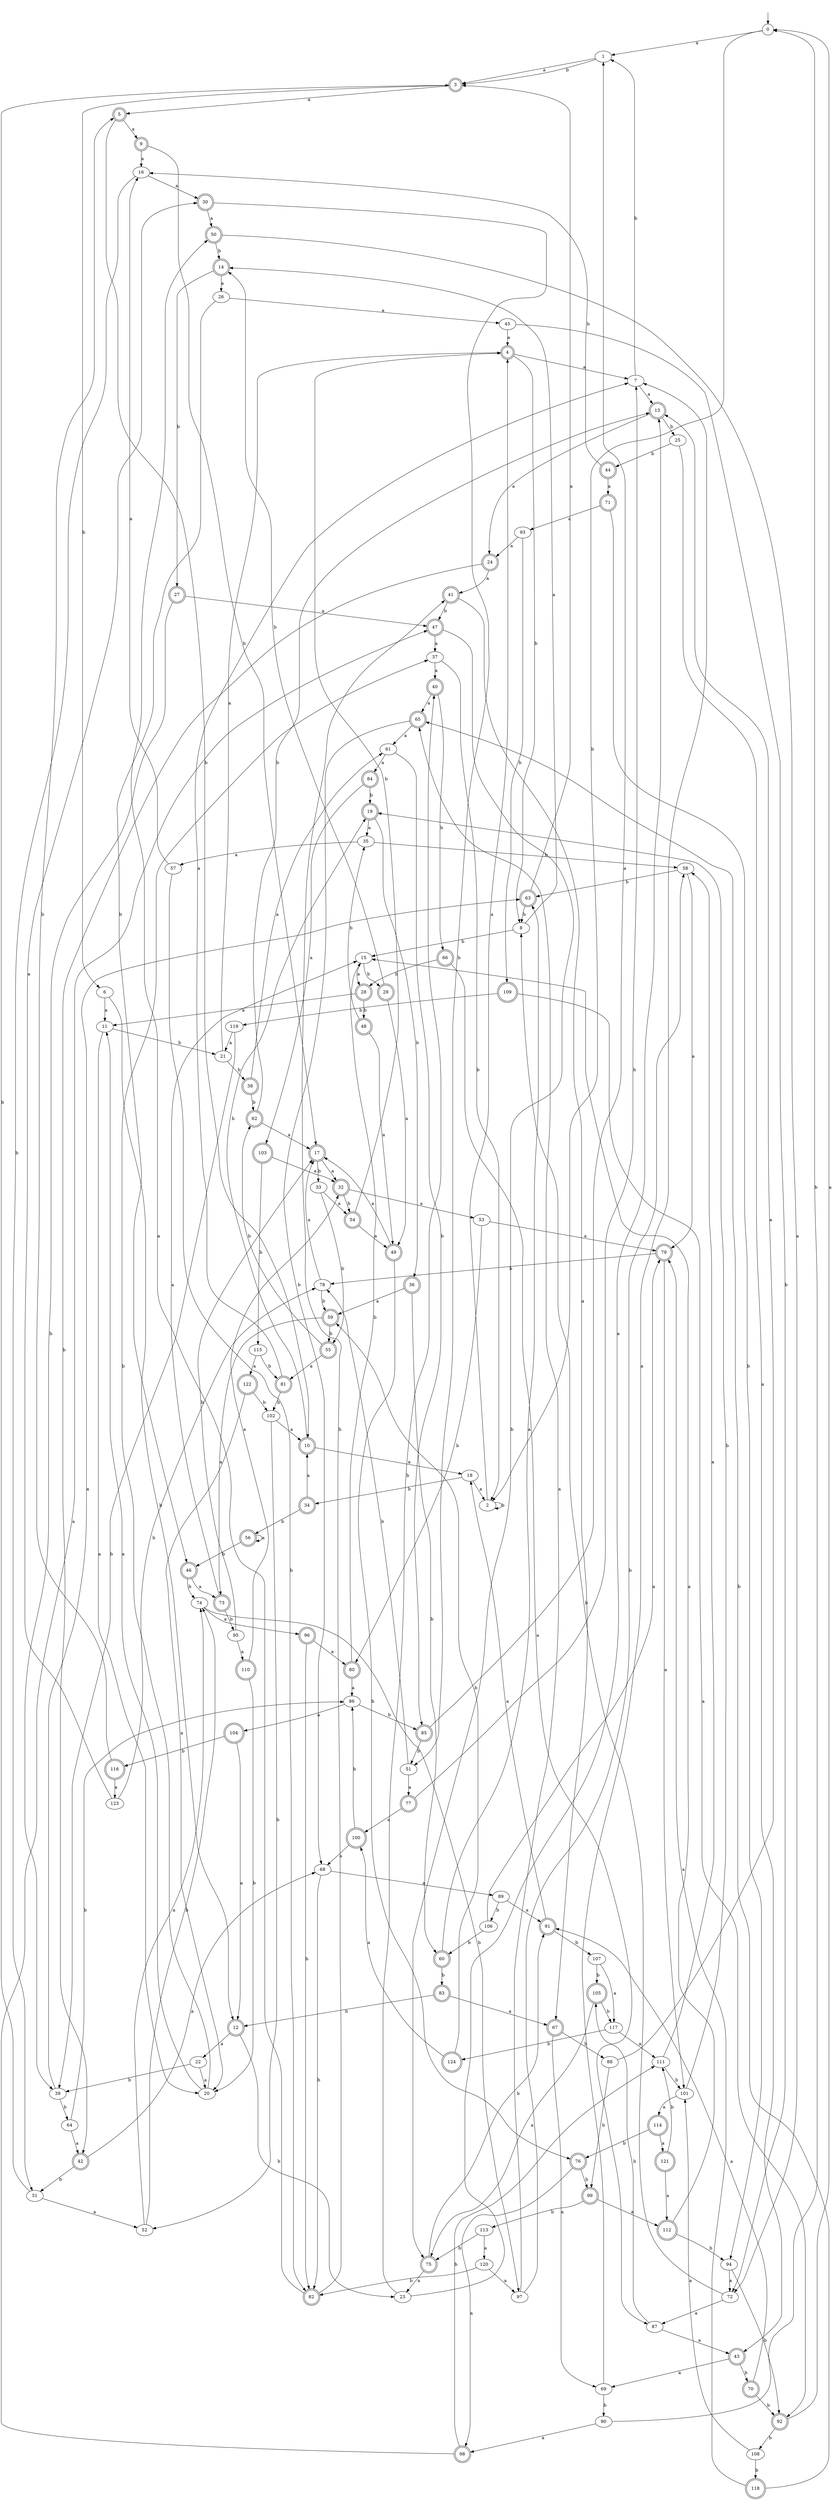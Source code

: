 digraph RandomDFA {
  __start0 [label="", shape=none];
  __start0 -> 0 [label=""];
  0 [shape=circle]
  0 -> 1 [label="a"]
  0 -> 2 [label="b"]
  1
  1 -> 3 [label="a"]
  1 -> 3 [label="b"]
  2
  2 -> 4 [label="a"]
  2 -> 2 [label="b"]
  3 [shape=doublecircle]
  3 -> 5 [label="a"]
  3 -> 6 [label="b"]
  4 [shape=doublecircle]
  4 -> 7 [label="a"]
  4 -> 8 [label="b"]
  5 [shape=doublecircle]
  5 -> 9 [label="a"]
  5 -> 10 [label="b"]
  6
  6 -> 11 [label="a"]
  6 -> 12 [label="b"]
  7
  7 -> 13 [label="a"]
  7 -> 1 [label="b"]
  8
  8 -> 14 [label="a"]
  8 -> 15 [label="b"]
  9 [shape=doublecircle]
  9 -> 16 [label="a"]
  9 -> 17 [label="b"]
  10 [shape=doublecircle]
  10 -> 18 [label="a"]
  10 -> 19 [label="b"]
  11
  11 -> 20 [label="a"]
  11 -> 21 [label="b"]
  12 [shape=doublecircle]
  12 -> 22 [label="a"]
  12 -> 23 [label="b"]
  13 [shape=doublecircle]
  13 -> 24 [label="a"]
  13 -> 25 [label="b"]
  14 [shape=doublecircle]
  14 -> 26 [label="a"]
  14 -> 27 [label="b"]
  15
  15 -> 28 [label="a"]
  15 -> 29 [label="b"]
  16
  16 -> 30 [label="a"]
  16 -> 31 [label="b"]
  17 [shape=doublecircle]
  17 -> 32 [label="a"]
  17 -> 33 [label="b"]
  18
  18 -> 2 [label="a"]
  18 -> 34 [label="b"]
  19 [shape=doublecircle]
  19 -> 35 [label="a"]
  19 -> 36 [label="b"]
  20
  20 -> 11 [label="a"]
  20 -> 37 [label="b"]
  21
  21 -> 4 [label="a"]
  21 -> 38 [label="b"]
  22
  22 -> 20 [label="a"]
  22 -> 39 [label="b"]
  23
  23 -> 13 [label="a"]
  23 -> 40 [label="b"]
  24 [shape=doublecircle]
  24 -> 41 [label="a"]
  24 -> 42 [label="b"]
  25
  25 -> 43 [label="a"]
  25 -> 44 [label="b"]
  26
  26 -> 45 [label="a"]
  26 -> 46 [label="b"]
  27 [shape=doublecircle]
  27 -> 47 [label="a"]
  27 -> 39 [label="b"]
  28 [shape=doublecircle]
  28 -> 11 [label="a"]
  28 -> 48 [label="b"]
  29 [shape=doublecircle]
  29 -> 49 [label="a"]
  29 -> 14 [label="b"]
  30 [shape=doublecircle]
  30 -> 50 [label="a"]
  30 -> 51 [label="b"]
  31
  31 -> 52 [label="a"]
  31 -> 3 [label="b"]
  32 [shape=doublecircle]
  32 -> 53 [label="a"]
  32 -> 54 [label="b"]
  33
  33 -> 54 [label="a"]
  33 -> 55 [label="b"]
  34 [shape=doublecircle]
  34 -> 10 [label="a"]
  34 -> 56 [label="b"]
  35
  35 -> 57 [label="a"]
  35 -> 58 [label="b"]
  36 [shape=doublecircle]
  36 -> 59 [label="a"]
  36 -> 60 [label="b"]
  37
  37 -> 40 [label="a"]
  37 -> 2 [label="b"]
  38 [shape=doublecircle]
  38 -> 61 [label="a"]
  38 -> 62 [label="b"]
  39
  39 -> 63 [label="a"]
  39 -> 64 [label="b"]
  40 [shape=doublecircle]
  40 -> 65 [label="a"]
  40 -> 66 [label="b"]
  41 [shape=doublecircle]
  41 -> 67 [label="a"]
  41 -> 47 [label="b"]
  42 [shape=doublecircle]
  42 -> 68 [label="a"]
  42 -> 31 [label="b"]
  43 [shape=doublecircle]
  43 -> 69 [label="a"]
  43 -> 70 [label="b"]
  44 [shape=doublecircle]
  44 -> 71 [label="a"]
  44 -> 16 [label="b"]
  45
  45 -> 4 [label="a"]
  45 -> 72 [label="b"]
  46 [shape=doublecircle]
  46 -> 73 [label="a"]
  46 -> 74 [label="b"]
  47 [shape=doublecircle]
  47 -> 37 [label="a"]
  47 -> 75 [label="b"]
  48 [shape=doublecircle]
  48 -> 49 [label="a"]
  48 -> 35 [label="b"]
  49 [shape=doublecircle]
  49 -> 17 [label="a"]
  49 -> 76 [label="b"]
  50 [shape=doublecircle]
  50 -> 72 [label="a"]
  50 -> 14 [label="b"]
  51
  51 -> 77 [label="a"]
  51 -> 78 [label="b"]
  52
  52 -> 74 [label="a"]
  52 -> 74 [label="b"]
  53
  53 -> 79 [label="a"]
  53 -> 80 [label="b"]
  54 [shape=doublecircle]
  54 -> 49 [label="a"]
  54 -> 4 [label="b"]
  55 [shape=doublecircle]
  55 -> 81 [label="a"]
  55 -> 62 [label="b"]
  56 [shape=doublecircle]
  56 -> 56 [label="a"]
  56 -> 46 [label="b"]
  57
  57 -> 16 [label="a"]
  57 -> 82 [label="b"]
  58
  58 -> 79 [label="a"]
  58 -> 63 [label="b"]
  59 [shape=doublecircle]
  59 -> 73 [label="a"]
  59 -> 55 [label="b"]
  60 [shape=doublecircle]
  60 -> 63 [label="a"]
  60 -> 83 [label="b"]
  61
  61 -> 84 [label="a"]
  61 -> 85 [label="b"]
  62 [shape=doublecircle]
  62 -> 17 [label="a"]
  62 -> 13 [label="b"]
  63 [shape=doublecircle]
  63 -> 3 [label="a"]
  63 -> 8 [label="b"]
  64
  64 -> 42 [label="a"]
  64 -> 86 [label="b"]
  65 [shape=doublecircle]
  65 -> 61 [label="a"]
  65 -> 68 [label="b"]
  66 [shape=doublecircle]
  66 -> 87 [label="a"]
  66 -> 28 [label="b"]
  67 [shape=doublecircle]
  67 -> 69 [label="a"]
  67 -> 88 [label="b"]
  68
  68 -> 89 [label="a"]
  68 -> 82 [label="b"]
  69
  69 -> 7 [label="a"]
  69 -> 90 [label="b"]
  70 [shape=doublecircle]
  70 -> 91 [label="a"]
  70 -> 92 [label="b"]
  71 [shape=doublecircle]
  71 -> 93 [label="a"]
  71 -> 94 [label="b"]
  72
  72 -> 87 [label="a"]
  72 -> 8 [label="b"]
  73 [shape=doublecircle]
  73 -> 15 [label="a"]
  73 -> 95 [label="b"]
  74
  74 -> 96 [label="a"]
  74 -> 97 [label="b"]
  75 [shape=doublecircle]
  75 -> 23 [label="a"]
  75 -> 91 [label="b"]
  76 [shape=doublecircle]
  76 -> 98 [label="a"]
  76 -> 99 [label="b"]
  77 [shape=doublecircle]
  77 -> 100 [label="a"]
  77 -> 7 [label="b"]
  78
  78 -> 17 [label="a"]
  78 -> 59 [label="b"]
  79 [shape=doublecircle]
  79 -> 101 [label="a"]
  79 -> 78 [label="b"]
  80 [shape=doublecircle]
  80 -> 86 [label="a"]
  80 -> 15 [label="b"]
  81 [shape=doublecircle]
  81 -> 7 [label="a"]
  81 -> 102 [label="b"]
  82 [shape=doublecircle]
  82 -> 50 [label="a"]
  82 -> 41 [label="b"]
  83 [shape=doublecircle]
  83 -> 67 [label="a"]
  83 -> 12 [label="b"]
  84 [shape=doublecircle]
  84 -> 103 [label="a"]
  84 -> 19 [label="b"]
  85 [shape=doublecircle]
  85 -> 1 [label="a"]
  85 -> 51 [label="b"]
  86
  86 -> 104 [label="a"]
  86 -> 85 [label="b"]
  87
  87 -> 43 [label="a"]
  87 -> 105 [label="b"]
  88
  88 -> 13 [label="a"]
  88 -> 99 [label="b"]
  89
  89 -> 91 [label="a"]
  89 -> 106 [label="b"]
  90
  90 -> 98 [label="a"]
  90 -> 0 [label="b"]
  91 [shape=doublecircle]
  91 -> 18 [label="a"]
  91 -> 107 [label="b"]
  92 [shape=doublecircle]
  92 -> 0 [label="a"]
  92 -> 108 [label="b"]
  93
  93 -> 24 [label="a"]
  93 -> 109 [label="b"]
  94
  94 -> 72 [label="a"]
  94 -> 92 [label="b"]
  95
  95 -> 110 [label="a"]
  95 -> 17 [label="b"]
  96 [shape=doublecircle]
  96 -> 80 [label="a"]
  96 -> 82 [label="b"]
  97
  97 -> 65 [label="a"]
  97 -> 58 [label="b"]
  98 [shape=doublecircle]
  98 -> 47 [label="a"]
  98 -> 111 [label="b"]
  99 [shape=doublecircle]
  99 -> 112 [label="a"]
  99 -> 113 [label="b"]
  100 [shape=doublecircle]
  100 -> 68 [label="a"]
  100 -> 86 [label="b"]
  101
  101 -> 114 [label="a"]
  101 -> 19 [label="b"]
  102
  102 -> 10 [label="a"]
  102 -> 52 [label="b"]
  103 [shape=doublecircle]
  103 -> 32 [label="a"]
  103 -> 115 [label="b"]
  104 [shape=doublecircle]
  104 -> 12 [label="a"]
  104 -> 116 [label="b"]
  105 [shape=doublecircle]
  105 -> 75 [label="a"]
  105 -> 117 [label="b"]
  106
  106 -> 79 [label="a"]
  106 -> 60 [label="b"]
  107
  107 -> 117 [label="a"]
  107 -> 105 [label="b"]
  108
  108 -> 101 [label="a"]
  108 -> 118 [label="b"]
  109 [shape=doublecircle]
  109 -> 92 [label="a"]
  109 -> 119 [label="b"]
  110 [shape=doublecircle]
  110 -> 32 [label="a"]
  110 -> 20 [label="b"]
  111
  111 -> 58 [label="a"]
  111 -> 101 [label="b"]
  112 [shape=doublecircle]
  112 -> 15 [label="a"]
  112 -> 94 [label="b"]
  113
  113 -> 120 [label="a"]
  113 -> 75 [label="b"]
  114 [shape=doublecircle]
  114 -> 121 [label="a"]
  114 -> 76 [label="b"]
  115
  115 -> 122 [label="a"]
  115 -> 81 [label="b"]
  116 [shape=doublecircle]
  116 -> 123 [label="a"]
  116 -> 5 [label="b"]
  117
  117 -> 111 [label="a"]
  117 -> 124 [label="b"]
  118 [shape=doublecircle]
  118 -> 79 [label="a"]
  118 -> 65 [label="b"]
  119
  119 -> 21 [label="a"]
  119 -> 39 [label="b"]
  120
  120 -> 97 [label="a"]
  120 -> 82 [label="b"]
  121 [shape=doublecircle]
  121 -> 112 [label="a"]
  121 -> 111 [label="b"]
  122 [shape=doublecircle]
  122 -> 20 [label="a"]
  122 -> 102 [label="b"]
  123
  123 -> 30 [label="a"]
  123 -> 78 [label="b"]
  124 [shape=doublecircle]
  124 -> 100 [label="a"]
  124 -> 59 [label="b"]
}
